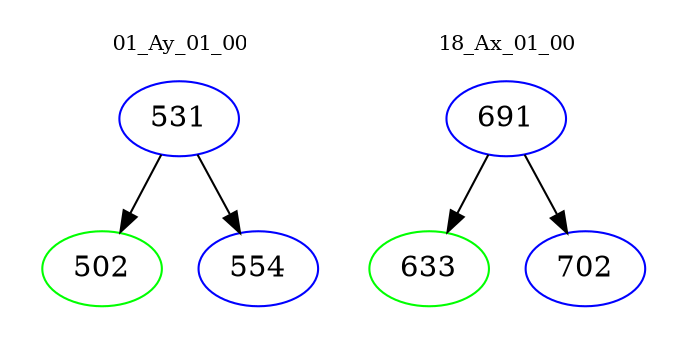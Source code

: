 digraph{
subgraph cluster_0 {
color = white
label = "01_Ay_01_00";
fontsize=10;
T0_531 [label="531", color="blue"]
T0_531 -> T0_502 [color="black"]
T0_502 [label="502", color="green"]
T0_531 -> T0_554 [color="black"]
T0_554 [label="554", color="blue"]
}
subgraph cluster_1 {
color = white
label = "18_Ax_01_00";
fontsize=10;
T1_691 [label="691", color="blue"]
T1_691 -> T1_633 [color="black"]
T1_633 [label="633", color="green"]
T1_691 -> T1_702 [color="black"]
T1_702 [label="702", color="blue"]
}
}
